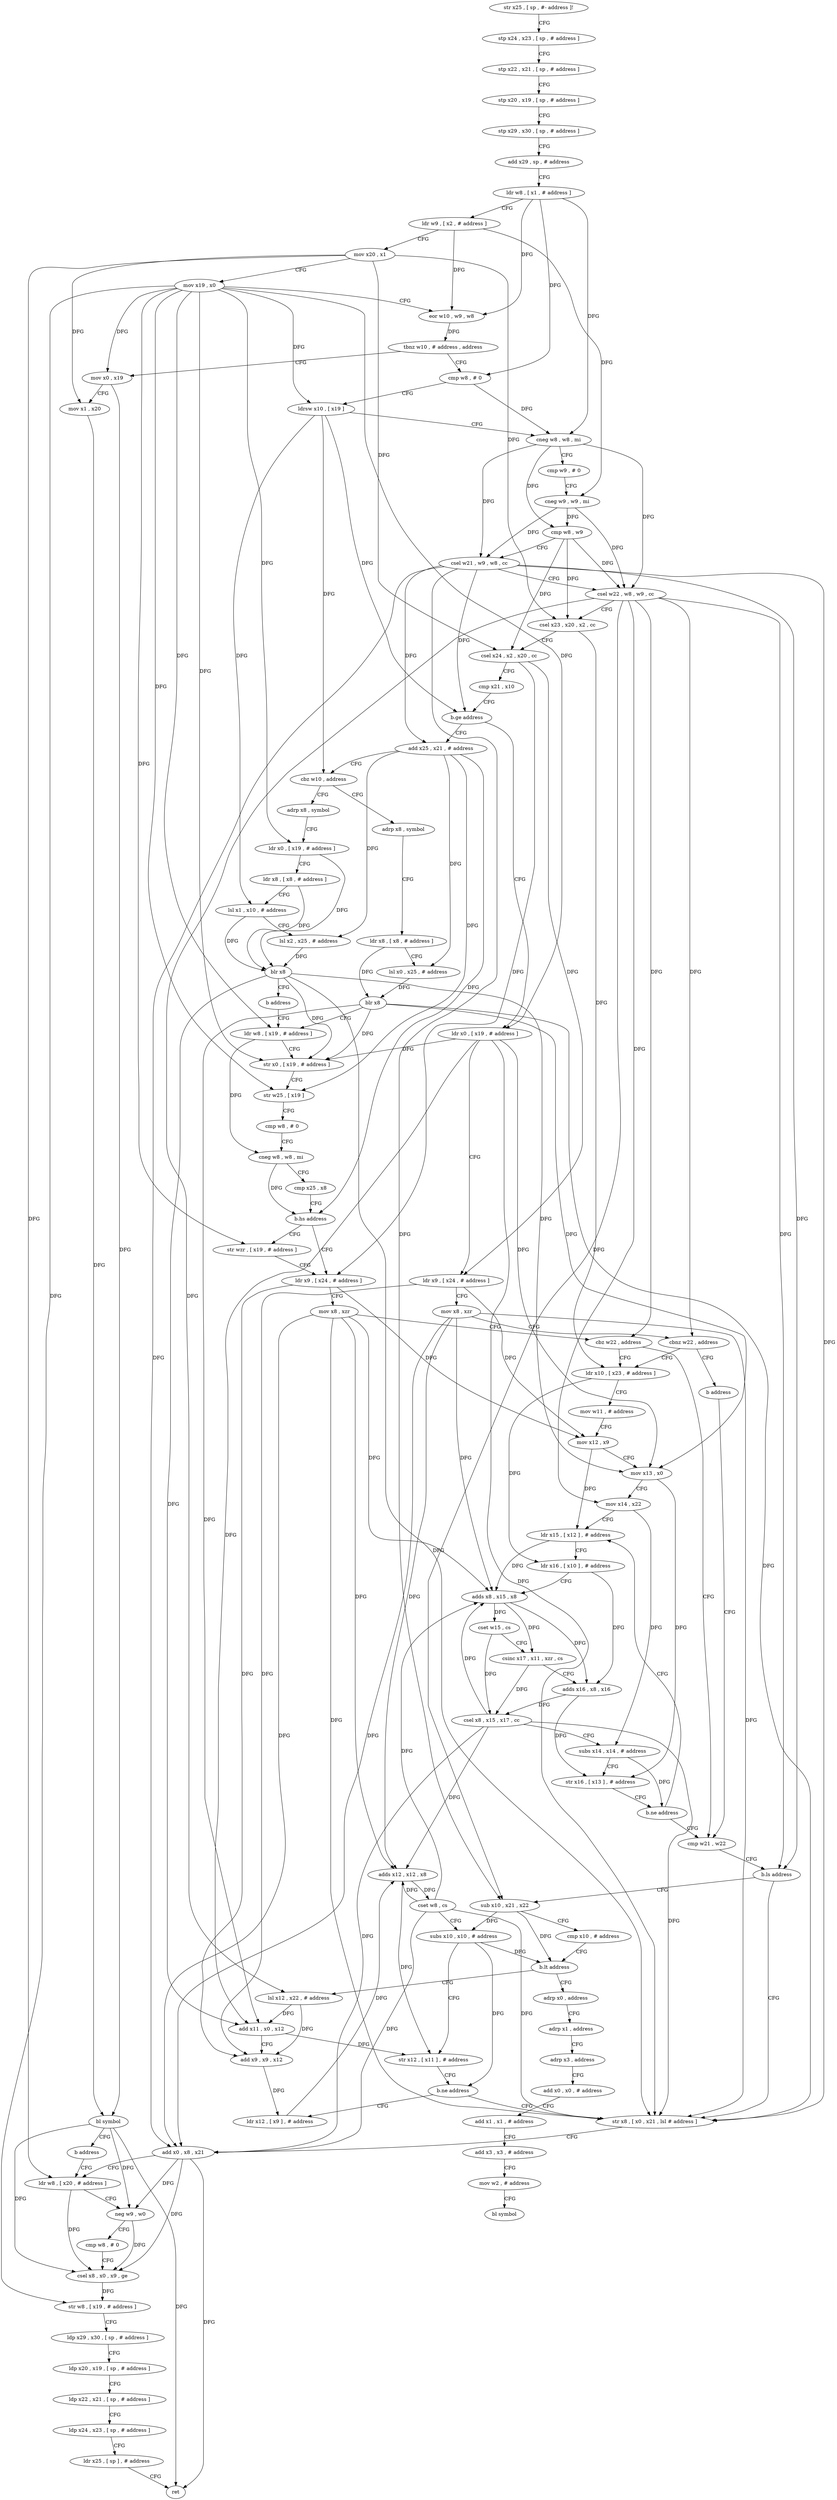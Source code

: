 digraph "func" {
"4232788" [label = "str x25 , [ sp , #- address ]!" ]
"4232792" [label = "stp x24 , x23 , [ sp , # address ]" ]
"4232796" [label = "stp x22 , x21 , [ sp , # address ]" ]
"4232800" [label = "stp x20 , x19 , [ sp , # address ]" ]
"4232804" [label = "stp x29 , x30 , [ sp , # address ]" ]
"4232808" [label = "add x29 , sp , # address" ]
"4232812" [label = "ldr w8 , [ x1 , # address ]" ]
"4232816" [label = "ldr w9 , [ x2 , # address ]" ]
"4232820" [label = "mov x20 , x1" ]
"4232824" [label = "mov x19 , x0" ]
"4232828" [label = "eor w10 , w9 , w8" ]
"4232832" [label = "tbnz w10 , # address , address" ]
"4232904" [label = "mov x0 , x19" ]
"4232836" [label = "cmp w8 , # 0" ]
"4232908" [label = "mov x1 , x20" ]
"4232912" [label = "bl symbol" ]
"4232916" [label = "b address" ]
"4233140" [label = "ldr w8 , [ x20 , # address ]" ]
"4232840" [label = "ldrsw x10 , [ x19 ]" ]
"4232844" [label = "cneg w8 , w8 , mi" ]
"4232848" [label = "cmp w9 , # 0" ]
"4232852" [label = "cneg w9 , w9 , mi" ]
"4232856" [label = "cmp w8 , w9" ]
"4232860" [label = "csel w21 , w9 , w8 , cc" ]
"4232864" [label = "csel w22 , w8 , w9 , cc" ]
"4232868" [label = "csel x23 , x20 , x2 , cc" ]
"4232872" [label = "csel x24 , x2 , x20 , cc" ]
"4232876" [label = "cmp x21 , x10" ]
"4232880" [label = "b.ge address" ]
"4232920" [label = "add x25 , x21 , # address" ]
"4232884" [label = "ldr x0 , [ x19 , # address ]" ]
"4233144" [label = "neg w9 , w0" ]
"4233148" [label = "cmp w8 , # 0" ]
"4233152" [label = "csel x8 , x0 , x9 , ge" ]
"4233156" [label = "str w8 , [ x19 , # address ]" ]
"4233160" [label = "ldp x29 , x30 , [ sp , # address ]" ]
"4233164" [label = "ldp x20 , x19 , [ sp , # address ]" ]
"4233168" [label = "ldp x22 , x21 , [ sp , # address ]" ]
"4233172" [label = "ldp x24 , x23 , [ sp , # address ]" ]
"4233176" [label = "ldr x25 , [ sp ] , # address" ]
"4233180" [label = "ret" ]
"4232924" [label = "cbz w10 , address" ]
"4232956" [label = "adrp x8 , symbol" ]
"4232928" [label = "adrp x8 , symbol" ]
"4232888" [label = "ldr x9 , [ x24 , # address ]" ]
"4232892" [label = "mov x8 , xzr" ]
"4232896" [label = "cbnz w22 , address" ]
"4233016" [label = "ldr x10 , [ x23 , # address ]" ]
"4232900" [label = "b address" ]
"4232960" [label = "ldr x8 , [ x8 , # address ]" ]
"4232964" [label = "lsl x0 , x25 , # address" ]
"4232968" [label = "blr x8" ]
"4232972" [label = "ldr w8 , [ x19 , # address ]" ]
"4232932" [label = "ldr x0 , [ x19 , # address ]" ]
"4232936" [label = "ldr x8 , [ x8 , # address ]" ]
"4232940" [label = "lsl x1 , x10 , # address" ]
"4232944" [label = "lsl x2 , x25 , # address" ]
"4232948" [label = "blr x8" ]
"4232952" [label = "b address" ]
"4233020" [label = "mov w11 , # address" ]
"4233024" [label = "mov x12 , x9" ]
"4233028" [label = "mov x13 , x0" ]
"4233032" [label = "mov x14 , x22" ]
"4233036" [label = "ldr x15 , [ x12 ] , # address" ]
"4233076" [label = "cmp w21 , w22" ]
"4233004" [label = "ldr x9 , [ x24 , # address ]" ]
"4233008" [label = "mov x8 , xzr" ]
"4233012" [label = "cbz w22 , address" ]
"4233000" [label = "str wzr , [ x19 , # address ]" ]
"4232976" [label = "str x0 , [ x19 , # address ]" ]
"4232980" [label = "str w25 , [ x19 ]" ]
"4232984" [label = "cmp w8 , # 0" ]
"4232988" [label = "cneg w8 , w8 , mi" ]
"4232992" [label = "cmp x25 , x8" ]
"4232996" [label = "b.hs address" ]
"4233040" [label = "ldr x16 , [ x10 ] , # address" ]
"4233044" [label = "adds x8 , x15 , x8" ]
"4233048" [label = "cset w15 , cs" ]
"4233052" [label = "csinc x17 , x11 , xzr , cs" ]
"4233056" [label = "adds x16 , x8 , x16" ]
"4233060" [label = "csel x8 , x15 , x17 , cc" ]
"4233064" [label = "subs x14 , x14 , # address" ]
"4233068" [label = "str x16 , [ x13 ] , # address" ]
"4233072" [label = "b.ne address" ]
"4233080" [label = "b.ls address" ]
"4233132" [label = "str x8 , [ x0 , x21 , lsl # address ]" ]
"4233084" [label = "sub x10 , x21 , x22" ]
"4233136" [label = "add x0 , x8 , x21" ]
"4233088" [label = "cmp x10 , # address" ]
"4233092" [label = "b.lt address" ]
"4233184" [label = "adrp x0 , address" ]
"4233096" [label = "lsl x12 , x22 , # address" ]
"4233188" [label = "adrp x1 , address" ]
"4233192" [label = "adrp x3 , address" ]
"4233196" [label = "add x0 , x0 , # address" ]
"4233200" [label = "add x1 , x1 , # address" ]
"4233204" [label = "add x3 , x3 , # address" ]
"4233208" [label = "mov w2 , # address" ]
"4233212" [label = "bl symbol" ]
"4233100" [label = "add x11 , x0 , x12" ]
"4233104" [label = "add x9 , x9 , x12" ]
"4233108" [label = "ldr x12 , [ x9 ] , # address" ]
"4233112" [label = "adds x12 , x12 , x8" ]
"4233116" [label = "cset w8 , cs" ]
"4233120" [label = "subs x10 , x10 , # address" ]
"4233124" [label = "str x12 , [ x11 ] , # address" ]
"4233128" [label = "b.ne address" ]
"4232788" -> "4232792" [ label = "CFG" ]
"4232792" -> "4232796" [ label = "CFG" ]
"4232796" -> "4232800" [ label = "CFG" ]
"4232800" -> "4232804" [ label = "CFG" ]
"4232804" -> "4232808" [ label = "CFG" ]
"4232808" -> "4232812" [ label = "CFG" ]
"4232812" -> "4232816" [ label = "CFG" ]
"4232812" -> "4232828" [ label = "DFG" ]
"4232812" -> "4232836" [ label = "DFG" ]
"4232812" -> "4232844" [ label = "DFG" ]
"4232816" -> "4232820" [ label = "CFG" ]
"4232816" -> "4232828" [ label = "DFG" ]
"4232816" -> "4232852" [ label = "DFG" ]
"4232820" -> "4232824" [ label = "CFG" ]
"4232820" -> "4232908" [ label = "DFG" ]
"4232820" -> "4233140" [ label = "DFG" ]
"4232820" -> "4232868" [ label = "DFG" ]
"4232820" -> "4232872" [ label = "DFG" ]
"4232824" -> "4232828" [ label = "CFG" ]
"4232824" -> "4232904" [ label = "DFG" ]
"4232824" -> "4232840" [ label = "DFG" ]
"4232824" -> "4233156" [ label = "DFG" ]
"4232824" -> "4232884" [ label = "DFG" ]
"4232824" -> "4232932" [ label = "DFG" ]
"4232824" -> "4232972" [ label = "DFG" ]
"4232824" -> "4232976" [ label = "DFG" ]
"4232824" -> "4232980" [ label = "DFG" ]
"4232824" -> "4233000" [ label = "DFG" ]
"4232828" -> "4232832" [ label = "DFG" ]
"4232832" -> "4232904" [ label = "CFG" ]
"4232832" -> "4232836" [ label = "CFG" ]
"4232904" -> "4232908" [ label = "CFG" ]
"4232904" -> "4232912" [ label = "DFG" ]
"4232836" -> "4232840" [ label = "CFG" ]
"4232836" -> "4232844" [ label = "DFG" ]
"4232908" -> "4232912" [ label = "DFG" ]
"4232912" -> "4232916" [ label = "CFG" ]
"4232912" -> "4233144" [ label = "DFG" ]
"4232912" -> "4233152" [ label = "DFG" ]
"4232912" -> "4233180" [ label = "DFG" ]
"4232916" -> "4233140" [ label = "CFG" ]
"4233140" -> "4233144" [ label = "CFG" ]
"4233140" -> "4233152" [ label = "DFG" ]
"4232840" -> "4232844" [ label = "CFG" ]
"4232840" -> "4232880" [ label = "DFG" ]
"4232840" -> "4232924" [ label = "DFG" ]
"4232840" -> "4232940" [ label = "DFG" ]
"4232844" -> "4232848" [ label = "CFG" ]
"4232844" -> "4232856" [ label = "DFG" ]
"4232844" -> "4232860" [ label = "DFG" ]
"4232844" -> "4232864" [ label = "DFG" ]
"4232848" -> "4232852" [ label = "CFG" ]
"4232852" -> "4232856" [ label = "DFG" ]
"4232852" -> "4232860" [ label = "DFG" ]
"4232852" -> "4232864" [ label = "DFG" ]
"4232856" -> "4232860" [ label = "CFG" ]
"4232856" -> "4232864" [ label = "DFG" ]
"4232856" -> "4232868" [ label = "DFG" ]
"4232856" -> "4232872" [ label = "DFG" ]
"4232860" -> "4232864" [ label = "CFG" ]
"4232860" -> "4232880" [ label = "DFG" ]
"4232860" -> "4232920" [ label = "DFG" ]
"4232860" -> "4233080" [ label = "DFG" ]
"4232860" -> "4233132" [ label = "DFG" ]
"4232860" -> "4233136" [ label = "DFG" ]
"4232860" -> "4233084" [ label = "DFG" ]
"4232864" -> "4232868" [ label = "CFG" ]
"4232864" -> "4232896" [ label = "DFG" ]
"4232864" -> "4233032" [ label = "DFG" ]
"4232864" -> "4233080" [ label = "DFG" ]
"4232864" -> "4233084" [ label = "DFG" ]
"4232864" -> "4233096" [ label = "DFG" ]
"4232864" -> "4233012" [ label = "DFG" ]
"4232868" -> "4232872" [ label = "CFG" ]
"4232868" -> "4233016" [ label = "DFG" ]
"4232872" -> "4232876" [ label = "CFG" ]
"4232872" -> "4232888" [ label = "DFG" ]
"4232872" -> "4233004" [ label = "DFG" ]
"4232876" -> "4232880" [ label = "CFG" ]
"4232880" -> "4232920" [ label = "CFG" ]
"4232880" -> "4232884" [ label = "CFG" ]
"4232920" -> "4232924" [ label = "CFG" ]
"4232920" -> "4232964" [ label = "DFG" ]
"4232920" -> "4232944" [ label = "DFG" ]
"4232920" -> "4232980" [ label = "DFG" ]
"4232920" -> "4232996" [ label = "DFG" ]
"4232884" -> "4232888" [ label = "CFG" ]
"4232884" -> "4233028" [ label = "DFG" ]
"4232884" -> "4232976" [ label = "DFG" ]
"4232884" -> "4233132" [ label = "DFG" ]
"4232884" -> "4233100" [ label = "DFG" ]
"4233144" -> "4233148" [ label = "CFG" ]
"4233144" -> "4233152" [ label = "DFG" ]
"4233148" -> "4233152" [ label = "CFG" ]
"4233152" -> "4233156" [ label = "DFG" ]
"4233156" -> "4233160" [ label = "CFG" ]
"4233160" -> "4233164" [ label = "CFG" ]
"4233164" -> "4233168" [ label = "CFG" ]
"4233168" -> "4233172" [ label = "CFG" ]
"4233172" -> "4233176" [ label = "CFG" ]
"4233176" -> "4233180" [ label = "CFG" ]
"4232924" -> "4232956" [ label = "CFG" ]
"4232924" -> "4232928" [ label = "CFG" ]
"4232956" -> "4232960" [ label = "CFG" ]
"4232928" -> "4232932" [ label = "CFG" ]
"4232888" -> "4232892" [ label = "CFG" ]
"4232888" -> "4233024" [ label = "DFG" ]
"4232888" -> "4233104" [ label = "DFG" ]
"4232892" -> "4232896" [ label = "CFG" ]
"4232892" -> "4233044" [ label = "DFG" ]
"4232892" -> "4233132" [ label = "DFG" ]
"4232892" -> "4233136" [ label = "DFG" ]
"4232892" -> "4233112" [ label = "DFG" ]
"4232896" -> "4233016" [ label = "CFG" ]
"4232896" -> "4232900" [ label = "CFG" ]
"4233016" -> "4233020" [ label = "CFG" ]
"4233016" -> "4233040" [ label = "DFG" ]
"4232900" -> "4233076" [ label = "CFG" ]
"4232960" -> "4232964" [ label = "CFG" ]
"4232960" -> "4232968" [ label = "DFG" ]
"4232964" -> "4232968" [ label = "DFG" ]
"4232968" -> "4232972" [ label = "CFG" ]
"4232968" -> "4233028" [ label = "DFG" ]
"4232968" -> "4232976" [ label = "DFG" ]
"4232968" -> "4233132" [ label = "DFG" ]
"4232968" -> "4233100" [ label = "DFG" ]
"4232972" -> "4232976" [ label = "CFG" ]
"4232972" -> "4232988" [ label = "DFG" ]
"4232932" -> "4232936" [ label = "CFG" ]
"4232932" -> "4232948" [ label = "DFG" ]
"4232936" -> "4232940" [ label = "CFG" ]
"4232936" -> "4232948" [ label = "DFG" ]
"4232940" -> "4232944" [ label = "CFG" ]
"4232940" -> "4232948" [ label = "DFG" ]
"4232944" -> "4232948" [ label = "DFG" ]
"4232948" -> "4232952" [ label = "CFG" ]
"4232948" -> "4233028" [ label = "DFG" ]
"4232948" -> "4232976" [ label = "DFG" ]
"4232948" -> "4233132" [ label = "DFG" ]
"4232948" -> "4233100" [ label = "DFG" ]
"4232952" -> "4232972" [ label = "CFG" ]
"4233020" -> "4233024" [ label = "CFG" ]
"4233024" -> "4233028" [ label = "CFG" ]
"4233024" -> "4233036" [ label = "DFG" ]
"4233028" -> "4233032" [ label = "CFG" ]
"4233028" -> "4233068" [ label = "DFG" ]
"4233032" -> "4233036" [ label = "CFG" ]
"4233032" -> "4233064" [ label = "DFG" ]
"4233036" -> "4233040" [ label = "CFG" ]
"4233036" -> "4233044" [ label = "DFG" ]
"4233076" -> "4233080" [ label = "CFG" ]
"4233004" -> "4233008" [ label = "CFG" ]
"4233004" -> "4233024" [ label = "DFG" ]
"4233004" -> "4233104" [ label = "DFG" ]
"4233008" -> "4233012" [ label = "CFG" ]
"4233008" -> "4233044" [ label = "DFG" ]
"4233008" -> "4233132" [ label = "DFG" ]
"4233008" -> "4233136" [ label = "DFG" ]
"4233008" -> "4233112" [ label = "DFG" ]
"4233012" -> "4233076" [ label = "CFG" ]
"4233012" -> "4233016" [ label = "CFG" ]
"4233000" -> "4233004" [ label = "CFG" ]
"4232976" -> "4232980" [ label = "CFG" ]
"4232980" -> "4232984" [ label = "CFG" ]
"4232984" -> "4232988" [ label = "CFG" ]
"4232988" -> "4232992" [ label = "CFG" ]
"4232988" -> "4232996" [ label = "DFG" ]
"4232992" -> "4232996" [ label = "CFG" ]
"4232996" -> "4233004" [ label = "CFG" ]
"4232996" -> "4233000" [ label = "CFG" ]
"4233040" -> "4233044" [ label = "CFG" ]
"4233040" -> "4233056" [ label = "DFG" ]
"4233044" -> "4233048" [ label = "DFG" ]
"4233044" -> "4233056" [ label = "DFG" ]
"4233044" -> "4233052" [ label = "DFG" ]
"4233048" -> "4233052" [ label = "CFG" ]
"4233048" -> "4233060" [ label = "DFG" ]
"4233052" -> "4233056" [ label = "CFG" ]
"4233052" -> "4233060" [ label = "DFG" ]
"4233056" -> "4233060" [ label = "DFG" ]
"4233056" -> "4233068" [ label = "DFG" ]
"4233060" -> "4233064" [ label = "CFG" ]
"4233060" -> "4233044" [ label = "DFG" ]
"4233060" -> "4233132" [ label = "DFG" ]
"4233060" -> "4233112" [ label = "DFG" ]
"4233060" -> "4233136" [ label = "DFG" ]
"4233064" -> "4233068" [ label = "CFG" ]
"4233064" -> "4233072" [ label = "DFG" ]
"4233068" -> "4233072" [ label = "CFG" ]
"4233072" -> "4233036" [ label = "CFG" ]
"4233072" -> "4233076" [ label = "CFG" ]
"4233080" -> "4233132" [ label = "CFG" ]
"4233080" -> "4233084" [ label = "CFG" ]
"4233132" -> "4233136" [ label = "CFG" ]
"4233084" -> "4233088" [ label = "CFG" ]
"4233084" -> "4233092" [ label = "DFG" ]
"4233084" -> "4233120" [ label = "DFG" ]
"4233136" -> "4233140" [ label = "CFG" ]
"4233136" -> "4233144" [ label = "DFG" ]
"4233136" -> "4233152" [ label = "DFG" ]
"4233136" -> "4233180" [ label = "DFG" ]
"4233088" -> "4233092" [ label = "CFG" ]
"4233092" -> "4233184" [ label = "CFG" ]
"4233092" -> "4233096" [ label = "CFG" ]
"4233184" -> "4233188" [ label = "CFG" ]
"4233096" -> "4233100" [ label = "DFG" ]
"4233096" -> "4233104" [ label = "DFG" ]
"4233188" -> "4233192" [ label = "CFG" ]
"4233192" -> "4233196" [ label = "CFG" ]
"4233196" -> "4233200" [ label = "CFG" ]
"4233200" -> "4233204" [ label = "CFG" ]
"4233204" -> "4233208" [ label = "CFG" ]
"4233208" -> "4233212" [ label = "CFG" ]
"4233100" -> "4233104" [ label = "CFG" ]
"4233100" -> "4233124" [ label = "DFG" ]
"4233104" -> "4233108" [ label = "DFG" ]
"4233108" -> "4233112" [ label = "DFG" ]
"4233112" -> "4233116" [ label = "DFG" ]
"4233112" -> "4233124" [ label = "DFG" ]
"4233116" -> "4233120" [ label = "CFG" ]
"4233116" -> "4233044" [ label = "DFG" ]
"4233116" -> "4233132" [ label = "DFG" ]
"4233116" -> "4233112" [ label = "DFG" ]
"4233116" -> "4233136" [ label = "DFG" ]
"4233120" -> "4233124" [ label = "CFG" ]
"4233120" -> "4233092" [ label = "DFG" ]
"4233120" -> "4233128" [ label = "DFG" ]
"4233124" -> "4233128" [ label = "CFG" ]
"4233128" -> "4233108" [ label = "CFG" ]
"4233128" -> "4233132" [ label = "CFG" ]
}
